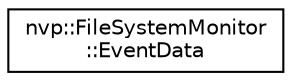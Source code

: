 digraph "Graphical Class Hierarchy"
{
 // LATEX_PDF_SIZE
  edge [fontname="Helvetica",fontsize="10",labelfontname="Helvetica",labelfontsize="10"];
  node [fontname="Helvetica",fontsize="10",shape=record];
  rankdir="LR";
  Node0 [label="nvp::FileSystemMonitor\l::EventData",height=0.2,width=0.4,color="black", fillcolor="white", style="filled",URL="$structnvp_1_1_file_system_monitor_1_1_event_data.html",tooltip=" "];
}

